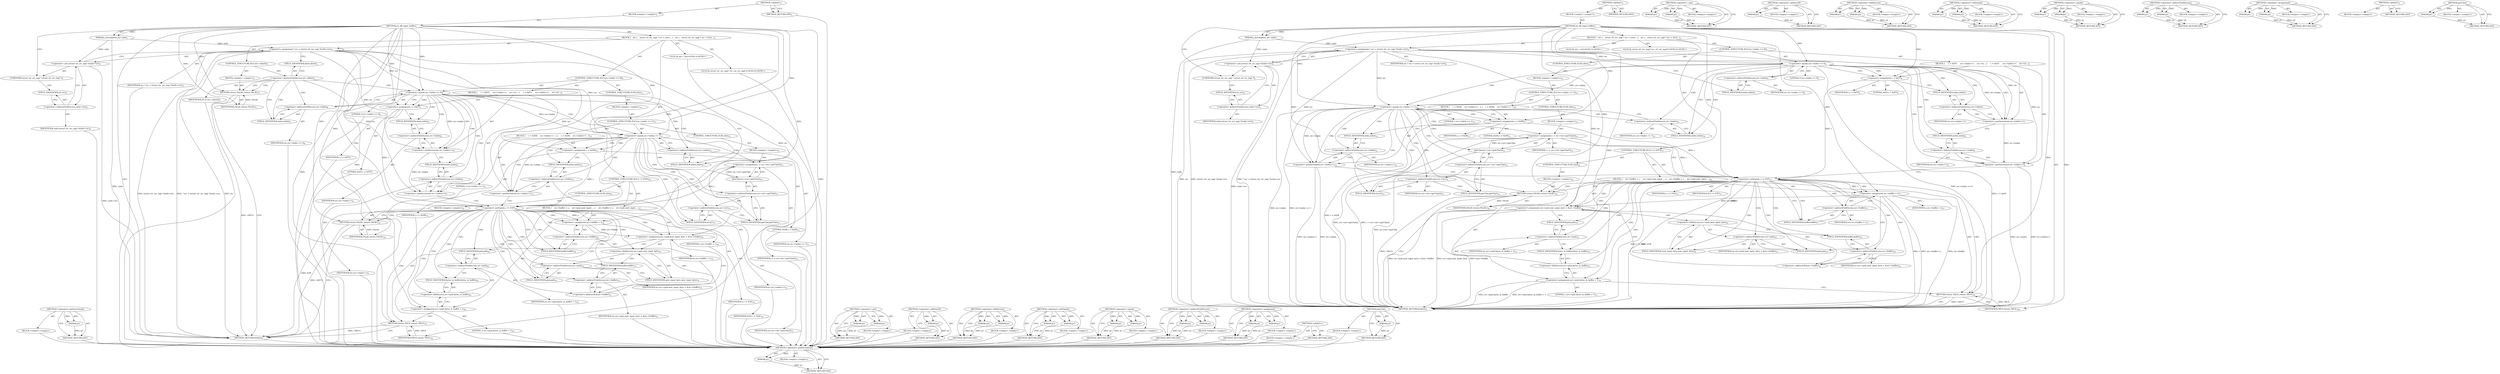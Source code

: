 digraph "getChar" {
vulnerable_147 [label=<(METHOD,&lt;operator&gt;.postIncrement)>];
vulnerable_148 [label=<(PARAM,p1)>];
vulnerable_149 [label=<(BLOCK,&lt;empty&gt;,&lt;empty&gt;)>];
vulnerable_150 [label=<(METHOD_RETURN,ANY)>];
vulnerable_6 [label=<(METHOD,&lt;global&gt;)<SUB>1</SUB>>];
vulnerable_7 [label=<(BLOCK,&lt;empty&gt;,&lt;empty&gt;)<SUB>1</SUB>>];
vulnerable_8 [label=<(METHOD,str_fill_input_buffer)<SUB>1</SUB>>];
vulnerable_9 [label=<(PARAM,j_decompress_ptr cinfo)<SUB>1</SUB>>];
vulnerable_10 [label=<(BLOCK,{
   int c;
   struct str_src_mgr * src = (stru...,{
   int c;
   struct str_src_mgr * src = (stru...)<SUB>2</SUB>>];
vulnerable_11 [label="<(LOCAL,int c: int)<SUB>3</SUB>>"];
vulnerable_12 [label="<(LOCAL,struct str_src_mgr* src: str_src_mgr*)<SUB>4</SUB>>"];
vulnerable_13 [label=<(&lt;operator&gt;.assignment,* src = (struct str_src_mgr *)cinfo-&gt;src)<SUB>4</SUB>>];
vulnerable_14 [label=<(IDENTIFIER,src,* src = (struct str_src_mgr *)cinfo-&gt;src)<SUB>4</SUB>>];
vulnerable_15 [label=<(&lt;operator&gt;.cast,(struct str_src_mgr *)cinfo-&gt;src)<SUB>4</SUB>>];
vulnerable_16 [label=<(UNKNOWN,struct str_src_mgr *,struct str_src_mgr *)<SUB>4</SUB>>];
vulnerable_17 [label=<(&lt;operator&gt;.indirectFieldAccess,cinfo-&gt;src)<SUB>4</SUB>>];
vulnerable_18 [label=<(IDENTIFIER,cinfo,(struct str_src_mgr *)cinfo-&gt;src)<SUB>4</SUB>>];
vulnerable_19 [label=<(FIELD_IDENTIFIER,src,src)<SUB>4</SUB>>];
vulnerable_20 [label=<(CONTROL_STRUCTURE,IF,if (src-&gt;abort))<SUB>5</SUB>>];
vulnerable_21 [label=<(&lt;operator&gt;.indirectFieldAccess,src-&gt;abort)<SUB>5</SUB>>];
vulnerable_22 [label=<(IDENTIFIER,src,if (src-&gt;abort))<SUB>5</SUB>>];
vulnerable_23 [label=<(FIELD_IDENTIFIER,abort,abort)<SUB>5</SUB>>];
vulnerable_24 [label=<(BLOCK,&lt;empty&gt;,&lt;empty&gt;)<SUB>5</SUB>>];
vulnerable_25 [label=<(RETURN,return FALSE;,return FALSE;)<SUB>5</SUB>>];
vulnerable_26 [label=<(IDENTIFIER,FALSE,return FALSE;)<SUB>5</SUB>>];
vulnerable_27 [label=<(CONTROL_STRUCTURE,IF,if (src-&gt;index == 0))<SUB>6</SUB>>];
vulnerable_28 [label=<(&lt;operator&gt;.equals,src-&gt;index == 0)<SUB>6</SUB>>];
vulnerable_29 [label=<(&lt;operator&gt;.indirectFieldAccess,src-&gt;index)<SUB>6</SUB>>];
vulnerable_30 [label=<(IDENTIFIER,src,src-&gt;index == 0)<SUB>6</SUB>>];
vulnerable_31 [label=<(FIELD_IDENTIFIER,index,index)<SUB>6</SUB>>];
vulnerable_32 [label=<(LITERAL,0,src-&gt;index == 0)<SUB>6</SUB>>];
vulnerable_33 [label=<(BLOCK,{
     c = 0xFF;
     src-&gt;index++;
    src-&gt;in...,{
     c = 0xFF;
     src-&gt;index++;
    src-&gt;in...)<SUB>6</SUB>>];
vulnerable_34 [label=<(&lt;operator&gt;.assignment,c = 0xFF)<SUB>7</SUB>>];
vulnerable_35 [label=<(IDENTIFIER,c,c = 0xFF)<SUB>7</SUB>>];
vulnerable_36 [label=<(LITERAL,0xFF,c = 0xFF)<SUB>7</SUB>>];
vulnerable_37 [label=<(&lt;operator&gt;.postIncrement,src-&gt;index++)<SUB>8</SUB>>];
vulnerable_38 [label=<(&lt;operator&gt;.indirectFieldAccess,src-&gt;index)<SUB>8</SUB>>];
vulnerable_39 [label=<(IDENTIFIER,src,src-&gt;index++)<SUB>8</SUB>>];
vulnerable_40 [label=<(FIELD_IDENTIFIER,index,index)<SUB>8</SUB>>];
vulnerable_41 [label=<(&lt;operator&gt;.postIncrement,src-&gt;index++)<SUB>9</SUB>>];
vulnerable_42 [label=<(&lt;operator&gt;.indirectFieldAccess,src-&gt;index)<SUB>9</SUB>>];
vulnerable_43 [label=<(IDENTIFIER,src,src-&gt;index++)<SUB>9</SUB>>];
vulnerable_44 [label=<(FIELD_IDENTIFIER,index,index)<SUB>9</SUB>>];
vulnerable_45 [label=<(CONTROL_STRUCTURE,ELSE,else)<SUB>11</SUB>>];
vulnerable_46 [label=<(BLOCK,&lt;empty&gt;,&lt;empty&gt;)<SUB>11</SUB>>];
vulnerable_47 [label=<(CONTROL_STRUCTURE,IF,if (src-&gt;index == 1))<SUB>11</SUB>>];
vulnerable_48 [label=<(&lt;operator&gt;.equals,src-&gt;index == 1)<SUB>11</SUB>>];
vulnerable_49 [label=<(&lt;operator&gt;.indirectFieldAccess,src-&gt;index)<SUB>11</SUB>>];
vulnerable_50 [label=<(IDENTIFIER,src,src-&gt;index == 1)<SUB>11</SUB>>];
vulnerable_51 [label=<(FIELD_IDENTIFIER,index,index)<SUB>11</SUB>>];
vulnerable_52 [label=<(LITERAL,1,src-&gt;index == 1)<SUB>11</SUB>>];
vulnerable_53 [label=<(BLOCK,{
    c = 0xD8;
    src-&gt;index++;
  },{
    c = 0xD8;
    src-&gt;index++;
  })<SUB>11</SUB>>];
vulnerable_54 [label=<(&lt;operator&gt;.assignment,c = 0xD8)<SUB>12</SUB>>];
vulnerable_55 [label=<(IDENTIFIER,c,c = 0xD8)<SUB>12</SUB>>];
vulnerable_56 [label=<(LITERAL,0xD8,c = 0xD8)<SUB>12</SUB>>];
vulnerable_57 [label=<(&lt;operator&gt;.postIncrement,src-&gt;index++)<SUB>13</SUB>>];
vulnerable_58 [label=<(&lt;operator&gt;.indirectFieldAccess,src-&gt;index)<SUB>13</SUB>>];
vulnerable_59 [label=<(IDENTIFIER,src,src-&gt;index++)<SUB>13</SUB>>];
vulnerable_60 [label=<(FIELD_IDENTIFIER,index,index)<SUB>13</SUB>>];
vulnerable_61 [label=<(CONTROL_STRUCTURE,ELSE,else)<SUB>15</SUB>>];
vulnerable_62 [label=<(BLOCK,&lt;empty&gt;,&lt;empty&gt;)<SUB>15</SUB>>];
vulnerable_63 [label=<(&lt;operator&gt;.assignment,c = src-&gt;str-&gt;getChar())<SUB>15</SUB>>];
vulnerable_64 [label=<(IDENTIFIER,c,c = src-&gt;str-&gt;getChar())<SUB>15</SUB>>];
vulnerable_65 [label=<(getChar,src-&gt;str-&gt;getChar())<SUB>15</SUB>>];
vulnerable_66 [label=<(&lt;operator&gt;.indirectFieldAccess,src-&gt;str-&gt;getChar)<SUB>15</SUB>>];
vulnerable_67 [label=<(&lt;operator&gt;.indirectFieldAccess,src-&gt;str)<SUB>15</SUB>>];
vulnerable_68 [label=<(IDENTIFIER,src,src-&gt;str-&gt;getChar())<SUB>15</SUB>>];
vulnerable_69 [label=<(FIELD_IDENTIFIER,str,str)<SUB>15</SUB>>];
vulnerable_70 [label=<(FIELD_IDENTIFIER,getChar,getChar)<SUB>15</SUB>>];
vulnerable_71 [label=<(CONTROL_STRUCTURE,IF,if (c != EOF))<SUB>16</SUB>>];
vulnerable_72 [label=<(&lt;operator&gt;.notEquals,c != EOF)<SUB>16</SUB>>];
vulnerable_73 [label=<(IDENTIFIER,c,c != EOF)<SUB>16</SUB>>];
vulnerable_74 [label=<(IDENTIFIER,EOF,c != EOF)<SUB>16</SUB>>];
vulnerable_75 [label=<(BLOCK,{
    src-&gt;buffer = c;
    src-&gt;pub.next_input_...,{
    src-&gt;buffer = c;
    src-&gt;pub.next_input_...)<SUB>17</SUB>>];
vulnerable_76 [label=<(&lt;operator&gt;.assignment,src-&gt;buffer = c)<SUB>18</SUB>>];
vulnerable_77 [label=<(&lt;operator&gt;.indirectFieldAccess,src-&gt;buffer)<SUB>18</SUB>>];
vulnerable_78 [label=<(IDENTIFIER,src,src-&gt;buffer = c)<SUB>18</SUB>>];
vulnerable_79 [label=<(FIELD_IDENTIFIER,buffer,buffer)<SUB>18</SUB>>];
vulnerable_80 [label=<(IDENTIFIER,c,src-&gt;buffer = c)<SUB>18</SUB>>];
vulnerable_81 [label=<(&lt;operator&gt;.assignment,src-&gt;pub.next_input_byte = &amp;src-&gt;buffer)<SUB>19</SUB>>];
vulnerable_82 [label=<(&lt;operator&gt;.fieldAccess,src-&gt;pub.next_input_byte)<SUB>19</SUB>>];
vulnerable_83 [label=<(&lt;operator&gt;.indirectFieldAccess,src-&gt;pub)<SUB>19</SUB>>];
vulnerable_84 [label=<(IDENTIFIER,src,src-&gt;pub.next_input_byte = &amp;src-&gt;buffer)<SUB>19</SUB>>];
vulnerable_85 [label=<(FIELD_IDENTIFIER,pub,pub)<SUB>19</SUB>>];
vulnerable_86 [label=<(FIELD_IDENTIFIER,next_input_byte,next_input_byte)<SUB>19</SUB>>];
vulnerable_87 [label=<(&lt;operator&gt;.addressOf,&amp;src-&gt;buffer)<SUB>19</SUB>>];
vulnerable_88 [label=<(&lt;operator&gt;.indirectFieldAccess,src-&gt;buffer)<SUB>19</SUB>>];
vulnerable_89 [label=<(IDENTIFIER,src,src-&gt;pub.next_input_byte = &amp;src-&gt;buffer)<SUB>19</SUB>>];
vulnerable_90 [label=<(FIELD_IDENTIFIER,buffer,buffer)<SUB>19</SUB>>];
vulnerable_91 [label=<(&lt;operator&gt;.assignment,src-&gt;pub.bytes_in_buffer = 1)<SUB>20</SUB>>];
vulnerable_92 [label=<(&lt;operator&gt;.fieldAccess,src-&gt;pub.bytes_in_buffer)<SUB>20</SUB>>];
vulnerable_93 [label=<(&lt;operator&gt;.indirectFieldAccess,src-&gt;pub)<SUB>20</SUB>>];
vulnerable_94 [label=<(IDENTIFIER,src,src-&gt;pub.bytes_in_buffer = 1)<SUB>20</SUB>>];
vulnerable_95 [label=<(FIELD_IDENTIFIER,pub,pub)<SUB>20</SUB>>];
vulnerable_96 [label=<(FIELD_IDENTIFIER,bytes_in_buffer,bytes_in_buffer)<SUB>20</SUB>>];
vulnerable_97 [label=<(LITERAL,1,src-&gt;pub.bytes_in_buffer = 1)<SUB>20</SUB>>];
vulnerable_98 [label=<(RETURN,return TRUE;,return TRUE;)<SUB>21</SUB>>];
vulnerable_99 [label=<(IDENTIFIER,TRUE,return TRUE;)<SUB>21</SUB>>];
vulnerable_100 [label=<(CONTROL_STRUCTURE,ELSE,else)<SUB>23</SUB>>];
vulnerable_101 [label=<(BLOCK,&lt;empty&gt;,&lt;empty&gt;)<SUB>23</SUB>>];
vulnerable_102 [label=<(RETURN,return FALSE;,return FALSE;)<SUB>23</SUB>>];
vulnerable_103 [label=<(IDENTIFIER,FALSE,return FALSE;)<SUB>23</SUB>>];
vulnerable_104 [label=<(METHOD_RETURN,boolean)<SUB>1</SUB>>];
vulnerable_106 [label=<(METHOD_RETURN,ANY)<SUB>1</SUB>>];
vulnerable_132 [label=<(METHOD,&lt;operator&gt;.cast)>];
vulnerable_133 [label=<(PARAM,p1)>];
vulnerable_134 [label=<(PARAM,p2)>];
vulnerable_135 [label=<(BLOCK,&lt;empty&gt;,&lt;empty&gt;)>];
vulnerable_136 [label=<(METHOD_RETURN,ANY)>];
vulnerable_165 [label=<(METHOD,&lt;operator&gt;.addressOf)>];
vulnerable_166 [label=<(PARAM,p1)>];
vulnerable_167 [label=<(BLOCK,&lt;empty&gt;,&lt;empty&gt;)>];
vulnerable_168 [label=<(METHOD_RETURN,ANY)>];
vulnerable_160 [label=<(METHOD,&lt;operator&gt;.fieldAccess)>];
vulnerable_161 [label=<(PARAM,p1)>];
vulnerable_162 [label=<(PARAM,p2)>];
vulnerable_163 [label=<(BLOCK,&lt;empty&gt;,&lt;empty&gt;)>];
vulnerable_164 [label=<(METHOD_RETURN,ANY)>];
vulnerable_155 [label=<(METHOD,&lt;operator&gt;.notEquals)>];
vulnerable_156 [label=<(PARAM,p1)>];
vulnerable_157 [label=<(PARAM,p2)>];
vulnerable_158 [label=<(BLOCK,&lt;empty&gt;,&lt;empty&gt;)>];
vulnerable_159 [label=<(METHOD_RETURN,ANY)>];
vulnerable_142 [label=<(METHOD,&lt;operator&gt;.equals)>];
vulnerable_143 [label=<(PARAM,p1)>];
vulnerable_144 [label=<(PARAM,p2)>];
vulnerable_145 [label=<(BLOCK,&lt;empty&gt;,&lt;empty&gt;)>];
vulnerable_146 [label=<(METHOD_RETURN,ANY)>];
vulnerable_137 [label=<(METHOD,&lt;operator&gt;.indirectFieldAccess)>];
vulnerable_138 [label=<(PARAM,p1)>];
vulnerable_139 [label=<(PARAM,p2)>];
vulnerable_140 [label=<(BLOCK,&lt;empty&gt;,&lt;empty&gt;)>];
vulnerable_141 [label=<(METHOD_RETURN,ANY)>];
vulnerable_127 [label=<(METHOD,&lt;operator&gt;.assignment)>];
vulnerable_128 [label=<(PARAM,p1)>];
vulnerable_129 [label=<(PARAM,p2)>];
vulnerable_130 [label=<(BLOCK,&lt;empty&gt;,&lt;empty&gt;)>];
vulnerable_131 [label=<(METHOD_RETURN,ANY)>];
vulnerable_121 [label=<(METHOD,&lt;global&gt;)<SUB>1</SUB>>];
vulnerable_122 [label=<(BLOCK,&lt;empty&gt;,&lt;empty&gt;)>];
vulnerable_123 [label=<(METHOD_RETURN,ANY)>];
vulnerable_151 [label=<(METHOD,getChar)>];
vulnerable_152 [label=<(PARAM,p1)>];
vulnerable_153 [label=<(BLOCK,&lt;empty&gt;,&lt;empty&gt;)>];
vulnerable_154 [label=<(METHOD_RETURN,ANY)>];
fixed_140 [label=<(METHOD,&lt;operator&gt;.postIncrement)>];
fixed_141 [label=<(PARAM,p1)>];
fixed_142 [label=<(BLOCK,&lt;empty&gt;,&lt;empty&gt;)>];
fixed_143 [label=<(METHOD_RETURN,ANY)>];
fixed_6 [label=<(METHOD,&lt;global&gt;)<SUB>1</SUB>>];
fixed_7 [label=<(BLOCK,&lt;empty&gt;,&lt;empty&gt;)<SUB>1</SUB>>];
fixed_8 [label=<(METHOD,str_fill_input_buffer)<SUB>1</SUB>>];
fixed_9 [label=<(PARAM,j_decompress_ptr cinfo)<SUB>1</SUB>>];
fixed_10 [label=<(BLOCK,{
   int c;
   struct str_src_mgr * src = (stru...,{
   int c;
   struct str_src_mgr * src = (stru...)<SUB>2</SUB>>];
fixed_11 [label="<(LOCAL,int c: int)<SUB>3</SUB>>"];
fixed_12 [label="<(LOCAL,struct str_src_mgr* src: str_src_mgr*)<SUB>4</SUB>>"];
fixed_13 [label=<(&lt;operator&gt;.assignment,* src = (struct str_src_mgr *)cinfo-&gt;src)<SUB>4</SUB>>];
fixed_14 [label=<(IDENTIFIER,src,* src = (struct str_src_mgr *)cinfo-&gt;src)<SUB>4</SUB>>];
fixed_15 [label=<(&lt;operator&gt;.cast,(struct str_src_mgr *)cinfo-&gt;src)<SUB>4</SUB>>];
fixed_16 [label=<(UNKNOWN,struct str_src_mgr *,struct str_src_mgr *)<SUB>4</SUB>>];
fixed_17 [label=<(&lt;operator&gt;.indirectFieldAccess,cinfo-&gt;src)<SUB>4</SUB>>];
fixed_18 [label=<(IDENTIFIER,cinfo,(struct str_src_mgr *)cinfo-&gt;src)<SUB>4</SUB>>];
fixed_19 [label=<(FIELD_IDENTIFIER,src,src)<SUB>4</SUB>>];
fixed_20 [label=<(CONTROL_STRUCTURE,IF,if (src-&gt;index == 0))<SUB>5</SUB>>];
fixed_21 [label=<(&lt;operator&gt;.equals,src-&gt;index == 0)<SUB>5</SUB>>];
fixed_22 [label=<(&lt;operator&gt;.indirectFieldAccess,src-&gt;index)<SUB>5</SUB>>];
fixed_23 [label=<(IDENTIFIER,src,src-&gt;index == 0)<SUB>5</SUB>>];
fixed_24 [label=<(FIELD_IDENTIFIER,index,index)<SUB>5</SUB>>];
fixed_25 [label=<(LITERAL,0,src-&gt;index == 0)<SUB>5</SUB>>];
fixed_26 [label=<(BLOCK,{
     c = 0xFF;
     src-&gt;index++;
    src-&gt;in...,{
     c = 0xFF;
     src-&gt;index++;
    src-&gt;in...)<SUB>5</SUB>>];
fixed_27 [label=<(&lt;operator&gt;.assignment,c = 0xFF)<SUB>6</SUB>>];
fixed_28 [label=<(IDENTIFIER,c,c = 0xFF)<SUB>6</SUB>>];
fixed_29 [label=<(LITERAL,0xFF,c = 0xFF)<SUB>6</SUB>>];
fixed_30 [label=<(&lt;operator&gt;.postIncrement,src-&gt;index++)<SUB>7</SUB>>];
fixed_31 [label=<(&lt;operator&gt;.indirectFieldAccess,src-&gt;index)<SUB>7</SUB>>];
fixed_32 [label=<(IDENTIFIER,src,src-&gt;index++)<SUB>7</SUB>>];
fixed_33 [label=<(FIELD_IDENTIFIER,index,index)<SUB>7</SUB>>];
fixed_34 [label=<(&lt;operator&gt;.postIncrement,src-&gt;index++)<SUB>8</SUB>>];
fixed_35 [label=<(&lt;operator&gt;.indirectFieldAccess,src-&gt;index)<SUB>8</SUB>>];
fixed_36 [label=<(IDENTIFIER,src,src-&gt;index++)<SUB>8</SUB>>];
fixed_37 [label=<(FIELD_IDENTIFIER,index,index)<SUB>8</SUB>>];
fixed_38 [label=<(CONTROL_STRUCTURE,ELSE,else)<SUB>10</SUB>>];
fixed_39 [label=<(BLOCK,&lt;empty&gt;,&lt;empty&gt;)<SUB>10</SUB>>];
fixed_40 [label=<(CONTROL_STRUCTURE,IF,if (src-&gt;index == 1))<SUB>10</SUB>>];
fixed_41 [label=<(&lt;operator&gt;.equals,src-&gt;index == 1)<SUB>10</SUB>>];
fixed_42 [label=<(&lt;operator&gt;.indirectFieldAccess,src-&gt;index)<SUB>10</SUB>>];
fixed_43 [label=<(IDENTIFIER,src,src-&gt;index == 1)<SUB>10</SUB>>];
fixed_44 [label=<(FIELD_IDENTIFIER,index,index)<SUB>10</SUB>>];
fixed_45 [label=<(LITERAL,1,src-&gt;index == 1)<SUB>10</SUB>>];
fixed_46 [label=<(BLOCK,{
    c = 0xD8;
    src-&gt;index++;
  },{
    c = 0xD8;
    src-&gt;index++;
  })<SUB>10</SUB>>];
fixed_47 [label=<(&lt;operator&gt;.assignment,c = 0xD8)<SUB>11</SUB>>];
fixed_48 [label=<(IDENTIFIER,c,c = 0xD8)<SUB>11</SUB>>];
fixed_49 [label=<(LITERAL,0xD8,c = 0xD8)<SUB>11</SUB>>];
fixed_50 [label=<(&lt;operator&gt;.postIncrement,src-&gt;index++)<SUB>12</SUB>>];
fixed_51 [label=<(&lt;operator&gt;.indirectFieldAccess,src-&gt;index)<SUB>12</SUB>>];
fixed_52 [label=<(IDENTIFIER,src,src-&gt;index++)<SUB>12</SUB>>];
fixed_53 [label=<(FIELD_IDENTIFIER,index,index)<SUB>12</SUB>>];
fixed_54 [label=<(CONTROL_STRUCTURE,ELSE,else)<SUB>14</SUB>>];
fixed_55 [label=<(BLOCK,&lt;empty&gt;,&lt;empty&gt;)<SUB>14</SUB>>];
fixed_56 [label=<(&lt;operator&gt;.assignment,c = src-&gt;str-&gt;getChar())<SUB>14</SUB>>];
fixed_57 [label=<(IDENTIFIER,c,c = src-&gt;str-&gt;getChar())<SUB>14</SUB>>];
fixed_58 [label=<(getChar,src-&gt;str-&gt;getChar())<SUB>14</SUB>>];
fixed_59 [label=<(&lt;operator&gt;.indirectFieldAccess,src-&gt;str-&gt;getChar)<SUB>14</SUB>>];
fixed_60 [label=<(&lt;operator&gt;.indirectFieldAccess,src-&gt;str)<SUB>14</SUB>>];
fixed_61 [label=<(IDENTIFIER,src,src-&gt;str-&gt;getChar())<SUB>14</SUB>>];
fixed_62 [label=<(FIELD_IDENTIFIER,str,str)<SUB>14</SUB>>];
fixed_63 [label=<(FIELD_IDENTIFIER,getChar,getChar)<SUB>14</SUB>>];
fixed_64 [label=<(CONTROL_STRUCTURE,IF,if (c != EOF))<SUB>15</SUB>>];
fixed_65 [label=<(&lt;operator&gt;.notEquals,c != EOF)<SUB>15</SUB>>];
fixed_66 [label=<(IDENTIFIER,c,c != EOF)<SUB>15</SUB>>];
fixed_67 [label=<(IDENTIFIER,EOF,c != EOF)<SUB>15</SUB>>];
fixed_68 [label=<(BLOCK,{
    src-&gt;buffer = c;
    src-&gt;pub.next_input_...,{
    src-&gt;buffer = c;
    src-&gt;pub.next_input_...)<SUB>16</SUB>>];
fixed_69 [label=<(&lt;operator&gt;.assignment,src-&gt;buffer = c)<SUB>17</SUB>>];
fixed_70 [label=<(&lt;operator&gt;.indirectFieldAccess,src-&gt;buffer)<SUB>17</SUB>>];
fixed_71 [label=<(IDENTIFIER,src,src-&gt;buffer = c)<SUB>17</SUB>>];
fixed_72 [label=<(FIELD_IDENTIFIER,buffer,buffer)<SUB>17</SUB>>];
fixed_73 [label=<(IDENTIFIER,c,src-&gt;buffer = c)<SUB>17</SUB>>];
fixed_74 [label=<(&lt;operator&gt;.assignment,src-&gt;pub.next_input_byte = &amp;src-&gt;buffer)<SUB>18</SUB>>];
fixed_75 [label=<(&lt;operator&gt;.fieldAccess,src-&gt;pub.next_input_byte)<SUB>18</SUB>>];
fixed_76 [label=<(&lt;operator&gt;.indirectFieldAccess,src-&gt;pub)<SUB>18</SUB>>];
fixed_77 [label=<(IDENTIFIER,src,src-&gt;pub.next_input_byte = &amp;src-&gt;buffer)<SUB>18</SUB>>];
fixed_78 [label=<(FIELD_IDENTIFIER,pub,pub)<SUB>18</SUB>>];
fixed_79 [label=<(FIELD_IDENTIFIER,next_input_byte,next_input_byte)<SUB>18</SUB>>];
fixed_80 [label=<(&lt;operator&gt;.addressOf,&amp;src-&gt;buffer)<SUB>18</SUB>>];
fixed_81 [label=<(&lt;operator&gt;.indirectFieldAccess,src-&gt;buffer)<SUB>18</SUB>>];
fixed_82 [label=<(IDENTIFIER,src,src-&gt;pub.next_input_byte = &amp;src-&gt;buffer)<SUB>18</SUB>>];
fixed_83 [label=<(FIELD_IDENTIFIER,buffer,buffer)<SUB>18</SUB>>];
fixed_84 [label=<(&lt;operator&gt;.assignment,src-&gt;pub.bytes_in_buffer = 1)<SUB>19</SUB>>];
fixed_85 [label=<(&lt;operator&gt;.fieldAccess,src-&gt;pub.bytes_in_buffer)<SUB>19</SUB>>];
fixed_86 [label=<(&lt;operator&gt;.indirectFieldAccess,src-&gt;pub)<SUB>19</SUB>>];
fixed_87 [label=<(IDENTIFIER,src,src-&gt;pub.bytes_in_buffer = 1)<SUB>19</SUB>>];
fixed_88 [label=<(FIELD_IDENTIFIER,pub,pub)<SUB>19</SUB>>];
fixed_89 [label=<(FIELD_IDENTIFIER,bytes_in_buffer,bytes_in_buffer)<SUB>19</SUB>>];
fixed_90 [label=<(LITERAL,1,src-&gt;pub.bytes_in_buffer = 1)<SUB>19</SUB>>];
fixed_91 [label=<(RETURN,return TRUE;,return TRUE;)<SUB>20</SUB>>];
fixed_92 [label=<(IDENTIFIER,TRUE,return TRUE;)<SUB>20</SUB>>];
fixed_93 [label=<(CONTROL_STRUCTURE,ELSE,else)<SUB>22</SUB>>];
fixed_94 [label=<(BLOCK,&lt;empty&gt;,&lt;empty&gt;)<SUB>22</SUB>>];
fixed_95 [label=<(RETURN,return FALSE;,return FALSE;)<SUB>22</SUB>>];
fixed_96 [label=<(IDENTIFIER,FALSE,return FALSE;)<SUB>22</SUB>>];
fixed_97 [label=<(METHOD_RETURN,boolean)<SUB>1</SUB>>];
fixed_99 [label=<(METHOD_RETURN,ANY)<SUB>1</SUB>>];
fixed_125 [label=<(METHOD,&lt;operator&gt;.cast)>];
fixed_126 [label=<(PARAM,p1)>];
fixed_127 [label=<(PARAM,p2)>];
fixed_128 [label=<(BLOCK,&lt;empty&gt;,&lt;empty&gt;)>];
fixed_129 [label=<(METHOD_RETURN,ANY)>];
fixed_158 [label=<(METHOD,&lt;operator&gt;.addressOf)>];
fixed_159 [label=<(PARAM,p1)>];
fixed_160 [label=<(BLOCK,&lt;empty&gt;,&lt;empty&gt;)>];
fixed_161 [label=<(METHOD_RETURN,ANY)>];
fixed_153 [label=<(METHOD,&lt;operator&gt;.fieldAccess)>];
fixed_154 [label=<(PARAM,p1)>];
fixed_155 [label=<(PARAM,p2)>];
fixed_156 [label=<(BLOCK,&lt;empty&gt;,&lt;empty&gt;)>];
fixed_157 [label=<(METHOD_RETURN,ANY)>];
fixed_148 [label=<(METHOD,&lt;operator&gt;.notEquals)>];
fixed_149 [label=<(PARAM,p1)>];
fixed_150 [label=<(PARAM,p2)>];
fixed_151 [label=<(BLOCK,&lt;empty&gt;,&lt;empty&gt;)>];
fixed_152 [label=<(METHOD_RETURN,ANY)>];
fixed_135 [label=<(METHOD,&lt;operator&gt;.equals)>];
fixed_136 [label=<(PARAM,p1)>];
fixed_137 [label=<(PARAM,p2)>];
fixed_138 [label=<(BLOCK,&lt;empty&gt;,&lt;empty&gt;)>];
fixed_139 [label=<(METHOD_RETURN,ANY)>];
fixed_130 [label=<(METHOD,&lt;operator&gt;.indirectFieldAccess)>];
fixed_131 [label=<(PARAM,p1)>];
fixed_132 [label=<(PARAM,p2)>];
fixed_133 [label=<(BLOCK,&lt;empty&gt;,&lt;empty&gt;)>];
fixed_134 [label=<(METHOD_RETURN,ANY)>];
fixed_120 [label=<(METHOD,&lt;operator&gt;.assignment)>];
fixed_121 [label=<(PARAM,p1)>];
fixed_122 [label=<(PARAM,p2)>];
fixed_123 [label=<(BLOCK,&lt;empty&gt;,&lt;empty&gt;)>];
fixed_124 [label=<(METHOD_RETURN,ANY)>];
fixed_114 [label=<(METHOD,&lt;global&gt;)<SUB>1</SUB>>];
fixed_115 [label=<(BLOCK,&lt;empty&gt;,&lt;empty&gt;)>];
fixed_116 [label=<(METHOD_RETURN,ANY)>];
fixed_144 [label=<(METHOD,getChar)>];
fixed_145 [label=<(PARAM,p1)>];
fixed_146 [label=<(BLOCK,&lt;empty&gt;,&lt;empty&gt;)>];
fixed_147 [label=<(METHOD_RETURN,ANY)>];
vulnerable_147 -> vulnerable_148  [key=0, label="AST: "];
vulnerable_147 -> vulnerable_148  [key=1, label="DDG: "];
vulnerable_147 -> vulnerable_149  [key=0, label="AST: "];
vulnerable_147 -> vulnerable_150  [key=0, label="AST: "];
vulnerable_147 -> vulnerable_150  [key=1, label="CFG: "];
vulnerable_148 -> vulnerable_150  [key=0, label="DDG: p1"];
vulnerable_149 -> fixed_140  [key=0];
vulnerable_150 -> fixed_140  [key=0];
vulnerable_6 -> vulnerable_7  [key=0, label="AST: "];
vulnerable_6 -> vulnerable_106  [key=0, label="AST: "];
vulnerable_6 -> vulnerable_106  [key=1, label="CFG: "];
vulnerable_7 -> vulnerable_8  [key=0, label="AST: "];
vulnerable_8 -> vulnerable_9  [key=0, label="AST: "];
vulnerable_8 -> vulnerable_9  [key=1, label="DDG: "];
vulnerable_8 -> vulnerable_10  [key=0, label="AST: "];
vulnerable_8 -> vulnerable_104  [key=0, label="AST: "];
vulnerable_8 -> vulnerable_16  [key=0, label="CFG: "];
vulnerable_8 -> vulnerable_25  [key=0, label="DDG: "];
vulnerable_8 -> vulnerable_28  [key=0, label="DDG: "];
vulnerable_8 -> vulnerable_34  [key=0, label="DDG: "];
vulnerable_8 -> vulnerable_72  [key=0, label="DDG: "];
vulnerable_8 -> vulnerable_76  [key=0, label="DDG: "];
vulnerable_8 -> vulnerable_91  [key=0, label="DDG: "];
vulnerable_8 -> vulnerable_98  [key=0, label="DDG: "];
vulnerable_8 -> vulnerable_26  [key=0, label="DDG: "];
vulnerable_8 -> vulnerable_99  [key=0, label="DDG: "];
vulnerable_8 -> vulnerable_102  [key=0, label="DDG: "];
vulnerable_8 -> vulnerable_103  [key=0, label="DDG: "];
vulnerable_8 -> vulnerable_48  [key=0, label="DDG: "];
vulnerable_8 -> vulnerable_54  [key=0, label="DDG: "];
vulnerable_9 -> vulnerable_104  [key=0, label="DDG: cinfo"];
vulnerable_9 -> vulnerable_13  [key=0, label="DDG: cinfo"];
vulnerable_9 -> vulnerable_15  [key=0, label="DDG: cinfo"];
vulnerable_10 -> vulnerable_11  [key=0, label="AST: "];
vulnerable_10 -> vulnerable_12  [key=0, label="AST: "];
vulnerable_10 -> vulnerable_13  [key=0, label="AST: "];
vulnerable_10 -> vulnerable_20  [key=0, label="AST: "];
vulnerable_10 -> vulnerable_27  [key=0, label="AST: "];
vulnerable_10 -> vulnerable_71  [key=0, label="AST: "];
vulnerable_11 -> fixed_140  [key=0];
vulnerable_12 -> fixed_140  [key=0];
vulnerable_13 -> vulnerable_14  [key=0, label="AST: "];
vulnerable_13 -> vulnerable_15  [key=0, label="AST: "];
vulnerable_13 -> vulnerable_23  [key=0, label="CFG: "];
vulnerable_13 -> vulnerable_104  [key=0, label="DDG: src"];
vulnerable_13 -> vulnerable_104  [key=1, label="DDG: (struct str_src_mgr *)cinfo-&gt;src"];
vulnerable_13 -> vulnerable_104  [key=2, label="DDG: * src = (struct str_src_mgr *)cinfo-&gt;src"];
vulnerable_13 -> vulnerable_28  [key=0, label="DDG: src"];
vulnerable_13 -> vulnerable_81  [key=0, label="DDG: src"];
vulnerable_13 -> vulnerable_37  [key=0, label="DDG: src"];
vulnerable_13 -> vulnerable_41  [key=0, label="DDG: src"];
vulnerable_13 -> vulnerable_48  [key=0, label="DDG: src"];
vulnerable_13 -> vulnerable_57  [key=0, label="DDG: src"];
vulnerable_14 -> fixed_140  [key=0];
vulnerable_15 -> vulnerable_16  [key=0, label="AST: "];
vulnerable_15 -> vulnerable_17  [key=0, label="AST: "];
vulnerable_15 -> vulnerable_13  [key=0, label="CFG: "];
vulnerable_15 -> vulnerable_104  [key=0, label="DDG: cinfo-&gt;src"];
vulnerable_16 -> vulnerable_19  [key=0, label="CFG: "];
vulnerable_17 -> vulnerable_18  [key=0, label="AST: "];
vulnerable_17 -> vulnerable_19  [key=0, label="AST: "];
vulnerable_17 -> vulnerable_15  [key=0, label="CFG: "];
vulnerable_18 -> fixed_140  [key=0];
vulnerable_19 -> vulnerable_17  [key=0, label="CFG: "];
vulnerable_20 -> vulnerable_21  [key=0, label="AST: "];
vulnerable_20 -> vulnerable_24  [key=0, label="AST: "];
vulnerable_21 -> vulnerable_22  [key=0, label="AST: "];
vulnerable_21 -> vulnerable_23  [key=0, label="AST: "];
vulnerable_21 -> vulnerable_25  [key=0, label="CFG: "];
vulnerable_21 -> vulnerable_25  [key=1, label="CDG: "];
vulnerable_21 -> vulnerable_31  [key=0, label="CFG: "];
vulnerable_21 -> vulnerable_31  [key=1, label="CDG: "];
vulnerable_21 -> vulnerable_28  [key=0, label="CDG: "];
vulnerable_21 -> vulnerable_72  [key=0, label="CDG: "];
vulnerable_21 -> vulnerable_29  [key=0, label="CDG: "];
vulnerable_22 -> fixed_140  [key=0];
vulnerable_23 -> vulnerable_21  [key=0, label="CFG: "];
vulnerable_24 -> vulnerable_25  [key=0, label="AST: "];
vulnerable_25 -> vulnerable_26  [key=0, label="AST: "];
vulnerable_25 -> vulnerable_104  [key=0, label="CFG: "];
vulnerable_25 -> vulnerable_104  [key=1, label="DDG: &lt;RET&gt;"];
vulnerable_26 -> vulnerable_25  [key=0, label="DDG: FALSE"];
vulnerable_27 -> vulnerable_28  [key=0, label="AST: "];
vulnerable_27 -> vulnerable_33  [key=0, label="AST: "];
vulnerable_27 -> vulnerable_45  [key=0, label="AST: "];
vulnerable_28 -> vulnerable_29  [key=0, label="AST: "];
vulnerable_28 -> vulnerable_32  [key=0, label="AST: "];
vulnerable_28 -> vulnerable_34  [key=0, label="CFG: "];
vulnerable_28 -> vulnerable_34  [key=1, label="CDG: "];
vulnerable_28 -> vulnerable_51  [key=0, label="CFG: "];
vulnerable_28 -> vulnerable_51  [key=1, label="CDG: "];
vulnerable_28 -> vulnerable_37  [key=0, label="DDG: src-&gt;index"];
vulnerable_28 -> vulnerable_37  [key=1, label="CDG: "];
vulnerable_28 -> vulnerable_48  [key=0, label="DDG: src-&gt;index"];
vulnerable_28 -> vulnerable_48  [key=1, label="CDG: "];
vulnerable_28 -> vulnerable_49  [key=0, label="CDG: "];
vulnerable_28 -> vulnerable_42  [key=0, label="CDG: "];
vulnerable_28 -> vulnerable_38  [key=0, label="CDG: "];
vulnerable_28 -> vulnerable_40  [key=0, label="CDG: "];
vulnerable_28 -> vulnerable_44  [key=0, label="CDG: "];
vulnerable_28 -> vulnerable_41  [key=0, label="CDG: "];
vulnerable_29 -> vulnerable_30  [key=0, label="AST: "];
vulnerable_29 -> vulnerable_31  [key=0, label="AST: "];
vulnerable_29 -> vulnerable_28  [key=0, label="CFG: "];
vulnerable_30 -> fixed_140  [key=0];
vulnerable_31 -> vulnerable_29  [key=0, label="CFG: "];
vulnerable_32 -> fixed_140  [key=0];
vulnerable_33 -> vulnerable_34  [key=0, label="AST: "];
vulnerable_33 -> vulnerable_37  [key=0, label="AST: "];
vulnerable_33 -> vulnerable_41  [key=0, label="AST: "];
vulnerable_34 -> vulnerable_35  [key=0, label="AST: "];
vulnerable_34 -> vulnerable_36  [key=0, label="AST: "];
vulnerable_34 -> vulnerable_40  [key=0, label="CFG: "];
vulnerable_34 -> vulnerable_72  [key=0, label="DDG: c"];
vulnerable_35 -> fixed_140  [key=0];
vulnerable_36 -> fixed_140  [key=0];
vulnerable_37 -> vulnerable_38  [key=0, label="AST: "];
vulnerable_37 -> vulnerable_44  [key=0, label="CFG: "];
vulnerable_37 -> vulnerable_41  [key=0, label="DDG: src-&gt;index"];
vulnerable_38 -> vulnerable_39  [key=0, label="AST: "];
vulnerable_38 -> vulnerable_40  [key=0, label="AST: "];
vulnerable_38 -> vulnerable_37  [key=0, label="CFG: "];
vulnerable_39 -> fixed_140  [key=0];
vulnerable_40 -> vulnerable_38  [key=0, label="CFG: "];
vulnerable_41 -> vulnerable_42  [key=0, label="AST: "];
vulnerable_41 -> vulnerable_72  [key=0, label="CFG: "];
vulnerable_42 -> vulnerable_43  [key=0, label="AST: "];
vulnerable_42 -> vulnerable_44  [key=0, label="AST: "];
vulnerable_42 -> vulnerable_41  [key=0, label="CFG: "];
vulnerable_43 -> fixed_140  [key=0];
vulnerable_44 -> vulnerable_42  [key=0, label="CFG: "];
vulnerable_45 -> vulnerable_46  [key=0, label="AST: "];
vulnerable_46 -> vulnerable_47  [key=0, label="AST: "];
vulnerable_47 -> vulnerable_48  [key=0, label="AST: "];
vulnerable_47 -> vulnerable_53  [key=0, label="AST: "];
vulnerable_47 -> vulnerable_61  [key=0, label="AST: "];
vulnerable_48 -> vulnerable_49  [key=0, label="AST: "];
vulnerable_48 -> vulnerable_52  [key=0, label="AST: "];
vulnerable_48 -> vulnerable_54  [key=0, label="CFG: "];
vulnerable_48 -> vulnerable_54  [key=1, label="CDG: "];
vulnerable_48 -> vulnerable_69  [key=0, label="CFG: "];
vulnerable_48 -> vulnerable_69  [key=1, label="CDG: "];
vulnerable_48 -> vulnerable_57  [key=0, label="DDG: src-&gt;index"];
vulnerable_48 -> vulnerable_57  [key=1, label="CDG: "];
vulnerable_48 -> vulnerable_60  [key=0, label="CDG: "];
vulnerable_48 -> vulnerable_66  [key=0, label="CDG: "];
vulnerable_48 -> vulnerable_67  [key=0, label="CDG: "];
vulnerable_48 -> vulnerable_65  [key=0, label="CDG: "];
vulnerable_48 -> vulnerable_58  [key=0, label="CDG: "];
vulnerable_48 -> vulnerable_70  [key=0, label="CDG: "];
vulnerable_48 -> vulnerable_63  [key=0, label="CDG: "];
vulnerable_49 -> vulnerable_50  [key=0, label="AST: "];
vulnerable_49 -> vulnerable_51  [key=0, label="AST: "];
vulnerable_49 -> vulnerable_48  [key=0, label="CFG: "];
vulnerable_50 -> fixed_140  [key=0];
vulnerable_51 -> vulnerable_49  [key=0, label="CFG: "];
vulnerable_52 -> fixed_140  [key=0];
vulnerable_53 -> vulnerable_54  [key=0, label="AST: "];
vulnerable_53 -> vulnerable_57  [key=0, label="AST: "];
vulnerable_54 -> vulnerable_55  [key=0, label="AST: "];
vulnerable_54 -> vulnerable_56  [key=0, label="AST: "];
vulnerable_54 -> vulnerable_60  [key=0, label="CFG: "];
vulnerable_54 -> vulnerable_72  [key=0, label="DDG: c"];
vulnerable_55 -> fixed_140  [key=0];
vulnerable_56 -> fixed_140  [key=0];
vulnerable_57 -> vulnerable_58  [key=0, label="AST: "];
vulnerable_57 -> vulnerable_72  [key=0, label="CFG: "];
vulnerable_58 -> vulnerable_59  [key=0, label="AST: "];
vulnerable_58 -> vulnerable_60  [key=0, label="AST: "];
vulnerable_58 -> vulnerable_57  [key=0, label="CFG: "];
vulnerable_59 -> fixed_140  [key=0];
vulnerable_60 -> vulnerable_58  [key=0, label="CFG: "];
vulnerable_61 -> vulnerable_62  [key=0, label="AST: "];
vulnerable_62 -> vulnerable_63  [key=0, label="AST: "];
vulnerable_63 -> vulnerable_64  [key=0, label="AST: "];
vulnerable_63 -> vulnerable_65  [key=0, label="AST: "];
vulnerable_63 -> vulnerable_72  [key=0, label="CFG: "];
vulnerable_63 -> vulnerable_72  [key=1, label="DDG: c"];
vulnerable_64 -> fixed_140  [key=0];
vulnerable_65 -> vulnerable_66  [key=0, label="AST: "];
vulnerable_65 -> vulnerable_63  [key=0, label="CFG: "];
vulnerable_65 -> vulnerable_63  [key=1, label="DDG: src-&gt;str-&gt;getChar"];
vulnerable_66 -> vulnerable_67  [key=0, label="AST: "];
vulnerable_66 -> vulnerable_70  [key=0, label="AST: "];
vulnerable_66 -> vulnerable_65  [key=0, label="CFG: "];
vulnerable_67 -> vulnerable_68  [key=0, label="AST: "];
vulnerable_67 -> vulnerable_69  [key=0, label="AST: "];
vulnerable_67 -> vulnerable_70  [key=0, label="CFG: "];
vulnerable_68 -> fixed_140  [key=0];
vulnerable_69 -> vulnerable_67  [key=0, label="CFG: "];
vulnerable_70 -> vulnerable_66  [key=0, label="CFG: "];
vulnerable_71 -> vulnerable_72  [key=0, label="AST: "];
vulnerable_71 -> vulnerable_75  [key=0, label="AST: "];
vulnerable_71 -> vulnerable_100  [key=0, label="AST: "];
vulnerable_72 -> vulnerable_73  [key=0, label="AST: "];
vulnerable_72 -> vulnerable_74  [key=0, label="AST: "];
vulnerable_72 -> vulnerable_79  [key=0, label="CFG: "];
vulnerable_72 -> vulnerable_79  [key=1, label="CDG: "];
vulnerable_72 -> vulnerable_102  [key=0, label="CFG: "];
vulnerable_72 -> vulnerable_102  [key=1, label="CDG: "];
vulnerable_72 -> vulnerable_104  [key=0, label="DDG: EOF"];
vulnerable_72 -> vulnerable_76  [key=0, label="DDG: c"];
vulnerable_72 -> vulnerable_76  [key=1, label="CDG: "];
vulnerable_72 -> vulnerable_96  [key=0, label="CDG: "];
vulnerable_72 -> vulnerable_77  [key=0, label="CDG: "];
vulnerable_72 -> vulnerable_98  [key=0, label="CDG: "];
vulnerable_72 -> vulnerable_81  [key=0, label="CDG: "];
vulnerable_72 -> vulnerable_85  [key=0, label="CDG: "];
vulnerable_72 -> vulnerable_95  [key=0, label="CDG: "];
vulnerable_72 -> vulnerable_92  [key=0, label="CDG: "];
vulnerable_72 -> vulnerable_87  [key=0, label="CDG: "];
vulnerable_72 -> vulnerable_91  [key=0, label="CDG: "];
vulnerable_72 -> vulnerable_82  [key=0, label="CDG: "];
vulnerable_72 -> vulnerable_93  [key=0, label="CDG: "];
vulnerable_72 -> vulnerable_90  [key=0, label="CDG: "];
vulnerable_72 -> vulnerable_83  [key=0, label="CDG: "];
vulnerable_72 -> vulnerable_88  [key=0, label="CDG: "];
vulnerable_72 -> vulnerable_86  [key=0, label="CDG: "];
vulnerable_73 -> fixed_140  [key=0];
vulnerable_74 -> fixed_140  [key=0];
vulnerable_75 -> vulnerable_76  [key=0, label="AST: "];
vulnerable_75 -> vulnerable_81  [key=0, label="AST: "];
vulnerable_75 -> vulnerable_91  [key=0, label="AST: "];
vulnerable_75 -> vulnerable_98  [key=0, label="AST: "];
vulnerable_76 -> vulnerable_77  [key=0, label="AST: "];
vulnerable_76 -> vulnerable_80  [key=0, label="AST: "];
vulnerable_76 -> vulnerable_85  [key=0, label="CFG: "];
vulnerable_76 -> vulnerable_81  [key=0, label="DDG: src-&gt;buffer"];
vulnerable_77 -> vulnerable_78  [key=0, label="AST: "];
vulnerable_77 -> vulnerable_79  [key=0, label="AST: "];
vulnerable_77 -> vulnerable_76  [key=0, label="CFG: "];
vulnerable_78 -> fixed_140  [key=0];
vulnerable_79 -> vulnerable_77  [key=0, label="CFG: "];
vulnerable_80 -> fixed_140  [key=0];
vulnerable_81 -> vulnerable_82  [key=0, label="AST: "];
vulnerable_81 -> vulnerable_87  [key=0, label="AST: "];
vulnerable_81 -> vulnerable_95  [key=0, label="CFG: "];
vulnerable_82 -> vulnerable_83  [key=0, label="AST: "];
vulnerable_82 -> vulnerable_86  [key=0, label="AST: "];
vulnerable_82 -> vulnerable_90  [key=0, label="CFG: "];
vulnerable_83 -> vulnerable_84  [key=0, label="AST: "];
vulnerable_83 -> vulnerable_85  [key=0, label="AST: "];
vulnerable_83 -> vulnerable_86  [key=0, label="CFG: "];
vulnerable_84 -> fixed_140  [key=0];
vulnerable_85 -> vulnerable_83  [key=0, label="CFG: "];
vulnerable_86 -> vulnerable_82  [key=0, label="CFG: "];
vulnerable_87 -> vulnerable_88  [key=0, label="AST: "];
vulnerable_87 -> vulnerable_81  [key=0, label="CFG: "];
vulnerable_88 -> vulnerable_89  [key=0, label="AST: "];
vulnerable_88 -> vulnerable_90  [key=0, label="AST: "];
vulnerable_88 -> vulnerable_87  [key=0, label="CFG: "];
vulnerable_89 -> fixed_140  [key=0];
vulnerable_90 -> vulnerable_88  [key=0, label="CFG: "];
vulnerable_91 -> vulnerable_92  [key=0, label="AST: "];
vulnerable_91 -> vulnerable_97  [key=0, label="AST: "];
vulnerable_91 -> vulnerable_98  [key=0, label="CFG: "];
vulnerable_92 -> vulnerable_93  [key=0, label="AST: "];
vulnerable_92 -> vulnerable_96  [key=0, label="AST: "];
vulnerable_92 -> vulnerable_91  [key=0, label="CFG: "];
vulnerable_93 -> vulnerable_94  [key=0, label="AST: "];
vulnerable_93 -> vulnerable_95  [key=0, label="AST: "];
vulnerable_93 -> vulnerable_96  [key=0, label="CFG: "];
vulnerable_94 -> fixed_140  [key=0];
vulnerable_95 -> vulnerable_93  [key=0, label="CFG: "];
vulnerable_96 -> vulnerable_92  [key=0, label="CFG: "];
vulnerable_97 -> fixed_140  [key=0];
vulnerable_98 -> vulnerable_99  [key=0, label="AST: "];
vulnerable_98 -> vulnerable_104  [key=0, label="CFG: "];
vulnerable_98 -> vulnerable_104  [key=1, label="DDG: &lt;RET&gt;"];
vulnerable_99 -> vulnerable_98  [key=0, label="DDG: TRUE"];
vulnerable_100 -> vulnerable_101  [key=0, label="AST: "];
vulnerable_101 -> vulnerable_102  [key=0, label="AST: "];
vulnerable_102 -> vulnerable_103  [key=0, label="AST: "];
vulnerable_102 -> vulnerable_104  [key=0, label="CFG: "];
vulnerable_102 -> vulnerable_104  [key=1, label="DDG: &lt;RET&gt;"];
vulnerable_103 -> vulnerable_102  [key=0, label="DDG: FALSE"];
vulnerable_104 -> fixed_140  [key=0];
vulnerable_106 -> fixed_140  [key=0];
vulnerable_132 -> vulnerable_133  [key=0, label="AST: "];
vulnerable_132 -> vulnerable_133  [key=1, label="DDG: "];
vulnerable_132 -> vulnerable_135  [key=0, label="AST: "];
vulnerable_132 -> vulnerable_134  [key=0, label="AST: "];
vulnerable_132 -> vulnerable_134  [key=1, label="DDG: "];
vulnerable_132 -> vulnerable_136  [key=0, label="AST: "];
vulnerable_132 -> vulnerable_136  [key=1, label="CFG: "];
vulnerable_133 -> vulnerable_136  [key=0, label="DDG: p1"];
vulnerable_134 -> vulnerable_136  [key=0, label="DDG: p2"];
vulnerable_135 -> fixed_140  [key=0];
vulnerable_136 -> fixed_140  [key=0];
vulnerable_165 -> vulnerable_166  [key=0, label="AST: "];
vulnerable_165 -> vulnerable_166  [key=1, label="DDG: "];
vulnerable_165 -> vulnerable_167  [key=0, label="AST: "];
vulnerable_165 -> vulnerable_168  [key=0, label="AST: "];
vulnerable_165 -> vulnerable_168  [key=1, label="CFG: "];
vulnerable_166 -> vulnerable_168  [key=0, label="DDG: p1"];
vulnerable_167 -> fixed_140  [key=0];
vulnerable_168 -> fixed_140  [key=0];
vulnerable_160 -> vulnerable_161  [key=0, label="AST: "];
vulnerable_160 -> vulnerable_161  [key=1, label="DDG: "];
vulnerable_160 -> vulnerable_163  [key=0, label="AST: "];
vulnerable_160 -> vulnerable_162  [key=0, label="AST: "];
vulnerable_160 -> vulnerable_162  [key=1, label="DDG: "];
vulnerable_160 -> vulnerable_164  [key=0, label="AST: "];
vulnerable_160 -> vulnerable_164  [key=1, label="CFG: "];
vulnerable_161 -> vulnerable_164  [key=0, label="DDG: p1"];
vulnerable_162 -> vulnerable_164  [key=0, label="DDG: p2"];
vulnerable_163 -> fixed_140  [key=0];
vulnerable_164 -> fixed_140  [key=0];
vulnerable_155 -> vulnerable_156  [key=0, label="AST: "];
vulnerable_155 -> vulnerable_156  [key=1, label="DDG: "];
vulnerable_155 -> vulnerable_158  [key=0, label="AST: "];
vulnerable_155 -> vulnerable_157  [key=0, label="AST: "];
vulnerable_155 -> vulnerable_157  [key=1, label="DDG: "];
vulnerable_155 -> vulnerable_159  [key=0, label="AST: "];
vulnerable_155 -> vulnerable_159  [key=1, label="CFG: "];
vulnerable_156 -> vulnerable_159  [key=0, label="DDG: p1"];
vulnerable_157 -> vulnerable_159  [key=0, label="DDG: p2"];
vulnerable_158 -> fixed_140  [key=0];
vulnerable_159 -> fixed_140  [key=0];
vulnerable_142 -> vulnerable_143  [key=0, label="AST: "];
vulnerable_142 -> vulnerable_143  [key=1, label="DDG: "];
vulnerable_142 -> vulnerable_145  [key=0, label="AST: "];
vulnerable_142 -> vulnerable_144  [key=0, label="AST: "];
vulnerable_142 -> vulnerable_144  [key=1, label="DDG: "];
vulnerable_142 -> vulnerable_146  [key=0, label="AST: "];
vulnerable_142 -> vulnerable_146  [key=1, label="CFG: "];
vulnerable_143 -> vulnerable_146  [key=0, label="DDG: p1"];
vulnerable_144 -> vulnerable_146  [key=0, label="DDG: p2"];
vulnerable_145 -> fixed_140  [key=0];
vulnerable_146 -> fixed_140  [key=0];
vulnerable_137 -> vulnerable_138  [key=0, label="AST: "];
vulnerable_137 -> vulnerable_138  [key=1, label="DDG: "];
vulnerable_137 -> vulnerable_140  [key=0, label="AST: "];
vulnerable_137 -> vulnerable_139  [key=0, label="AST: "];
vulnerable_137 -> vulnerable_139  [key=1, label="DDG: "];
vulnerable_137 -> vulnerable_141  [key=0, label="AST: "];
vulnerable_137 -> vulnerable_141  [key=1, label="CFG: "];
vulnerable_138 -> vulnerable_141  [key=0, label="DDG: p1"];
vulnerable_139 -> vulnerable_141  [key=0, label="DDG: p2"];
vulnerable_140 -> fixed_140  [key=0];
vulnerable_141 -> fixed_140  [key=0];
vulnerable_127 -> vulnerable_128  [key=0, label="AST: "];
vulnerable_127 -> vulnerable_128  [key=1, label="DDG: "];
vulnerable_127 -> vulnerable_130  [key=0, label="AST: "];
vulnerable_127 -> vulnerable_129  [key=0, label="AST: "];
vulnerable_127 -> vulnerable_129  [key=1, label="DDG: "];
vulnerable_127 -> vulnerable_131  [key=0, label="AST: "];
vulnerable_127 -> vulnerable_131  [key=1, label="CFG: "];
vulnerable_128 -> vulnerable_131  [key=0, label="DDG: p1"];
vulnerable_129 -> vulnerable_131  [key=0, label="DDG: p2"];
vulnerable_130 -> fixed_140  [key=0];
vulnerable_131 -> fixed_140  [key=0];
vulnerable_121 -> vulnerable_122  [key=0, label="AST: "];
vulnerable_121 -> vulnerable_123  [key=0, label="AST: "];
vulnerable_121 -> vulnerable_123  [key=1, label="CFG: "];
vulnerable_122 -> fixed_140  [key=0];
vulnerable_123 -> fixed_140  [key=0];
vulnerable_151 -> vulnerable_152  [key=0, label="AST: "];
vulnerable_151 -> vulnerable_152  [key=1, label="DDG: "];
vulnerable_151 -> vulnerable_153  [key=0, label="AST: "];
vulnerable_151 -> vulnerable_154  [key=0, label="AST: "];
vulnerable_151 -> vulnerable_154  [key=1, label="CFG: "];
vulnerable_152 -> vulnerable_154  [key=0, label="DDG: p1"];
vulnerable_153 -> fixed_140  [key=0];
vulnerable_154 -> fixed_140  [key=0];
fixed_140 -> fixed_141  [key=0, label="AST: "];
fixed_140 -> fixed_141  [key=1, label="DDG: "];
fixed_140 -> fixed_142  [key=0, label="AST: "];
fixed_140 -> fixed_143  [key=0, label="AST: "];
fixed_140 -> fixed_143  [key=1, label="CFG: "];
fixed_141 -> fixed_143  [key=0, label="DDG: p1"];
fixed_6 -> fixed_7  [key=0, label="AST: "];
fixed_6 -> fixed_99  [key=0, label="AST: "];
fixed_6 -> fixed_99  [key=1, label="CFG: "];
fixed_7 -> fixed_8  [key=0, label="AST: "];
fixed_8 -> fixed_9  [key=0, label="AST: "];
fixed_8 -> fixed_9  [key=1, label="DDG: "];
fixed_8 -> fixed_10  [key=0, label="AST: "];
fixed_8 -> fixed_97  [key=0, label="AST: "];
fixed_8 -> fixed_16  [key=0, label="CFG: "];
fixed_8 -> fixed_21  [key=0, label="DDG: "];
fixed_8 -> fixed_27  [key=0, label="DDG: "];
fixed_8 -> fixed_65  [key=0, label="DDG: "];
fixed_8 -> fixed_69  [key=0, label="DDG: "];
fixed_8 -> fixed_84  [key=0, label="DDG: "];
fixed_8 -> fixed_91  [key=0, label="DDG: "];
fixed_8 -> fixed_92  [key=0, label="DDG: "];
fixed_8 -> fixed_95  [key=0, label="DDG: "];
fixed_8 -> fixed_96  [key=0, label="DDG: "];
fixed_8 -> fixed_41  [key=0, label="DDG: "];
fixed_8 -> fixed_47  [key=0, label="DDG: "];
fixed_9 -> fixed_97  [key=0, label="DDG: cinfo"];
fixed_9 -> fixed_13  [key=0, label="DDG: cinfo"];
fixed_9 -> fixed_15  [key=0, label="DDG: cinfo"];
fixed_10 -> fixed_11  [key=0, label="AST: "];
fixed_10 -> fixed_12  [key=0, label="AST: "];
fixed_10 -> fixed_13  [key=0, label="AST: "];
fixed_10 -> fixed_20  [key=0, label="AST: "];
fixed_10 -> fixed_64  [key=0, label="AST: "];
fixed_13 -> fixed_14  [key=0, label="AST: "];
fixed_13 -> fixed_15  [key=0, label="AST: "];
fixed_13 -> fixed_24  [key=0, label="CFG: "];
fixed_13 -> fixed_97  [key=0, label="DDG: src"];
fixed_13 -> fixed_97  [key=1, label="DDG: (struct str_src_mgr *)cinfo-&gt;src"];
fixed_13 -> fixed_97  [key=2, label="DDG: * src = (struct str_src_mgr *)cinfo-&gt;src"];
fixed_13 -> fixed_21  [key=0, label="DDG: src"];
fixed_13 -> fixed_74  [key=0, label="DDG: src"];
fixed_13 -> fixed_30  [key=0, label="DDG: src"];
fixed_13 -> fixed_34  [key=0, label="DDG: src"];
fixed_13 -> fixed_41  [key=0, label="DDG: src"];
fixed_13 -> fixed_50  [key=0, label="DDG: src"];
fixed_15 -> fixed_16  [key=0, label="AST: "];
fixed_15 -> fixed_17  [key=0, label="AST: "];
fixed_15 -> fixed_13  [key=0, label="CFG: "];
fixed_15 -> fixed_97  [key=0, label="DDG: cinfo-&gt;src"];
fixed_16 -> fixed_19  [key=0, label="CFG: "];
fixed_17 -> fixed_18  [key=0, label="AST: "];
fixed_17 -> fixed_19  [key=0, label="AST: "];
fixed_17 -> fixed_15  [key=0, label="CFG: "];
fixed_19 -> fixed_17  [key=0, label="CFG: "];
fixed_20 -> fixed_21  [key=0, label="AST: "];
fixed_20 -> fixed_26  [key=0, label="AST: "];
fixed_20 -> fixed_38  [key=0, label="AST: "];
fixed_21 -> fixed_22  [key=0, label="AST: "];
fixed_21 -> fixed_25  [key=0, label="AST: "];
fixed_21 -> fixed_27  [key=0, label="CFG: "];
fixed_21 -> fixed_27  [key=1, label="CDG: "];
fixed_21 -> fixed_44  [key=0, label="CFG: "];
fixed_21 -> fixed_44  [key=1, label="CDG: "];
fixed_21 -> fixed_97  [key=0, label="DDG: src-&gt;index == 0"];
fixed_21 -> fixed_30  [key=0, label="DDG: src-&gt;index"];
fixed_21 -> fixed_30  [key=1, label="CDG: "];
fixed_21 -> fixed_41  [key=0, label="DDG: src-&gt;index"];
fixed_21 -> fixed_41  [key=1, label="CDG: "];
fixed_21 -> fixed_34  [key=0, label="CDG: "];
fixed_21 -> fixed_42  [key=0, label="CDG: "];
fixed_21 -> fixed_37  [key=0, label="CDG: "];
fixed_21 -> fixed_35  [key=0, label="CDG: "];
fixed_21 -> fixed_33  [key=0, label="CDG: "];
fixed_21 -> fixed_31  [key=0, label="CDG: "];
fixed_22 -> fixed_23  [key=0, label="AST: "];
fixed_22 -> fixed_24  [key=0, label="AST: "];
fixed_22 -> fixed_21  [key=0, label="CFG: "];
fixed_24 -> fixed_22  [key=0, label="CFG: "];
fixed_26 -> fixed_27  [key=0, label="AST: "];
fixed_26 -> fixed_30  [key=0, label="AST: "];
fixed_26 -> fixed_34  [key=0, label="AST: "];
fixed_27 -> fixed_28  [key=0, label="AST: "];
fixed_27 -> fixed_29  [key=0, label="AST: "];
fixed_27 -> fixed_33  [key=0, label="CFG: "];
fixed_27 -> fixed_97  [key=0, label="DDG: c = 0xFF"];
fixed_27 -> fixed_65  [key=0, label="DDG: c"];
fixed_30 -> fixed_31  [key=0, label="AST: "];
fixed_30 -> fixed_37  [key=0, label="CFG: "];
fixed_30 -> fixed_34  [key=0, label="DDG: src-&gt;index"];
fixed_31 -> fixed_32  [key=0, label="AST: "];
fixed_31 -> fixed_33  [key=0, label="AST: "];
fixed_31 -> fixed_30  [key=0, label="CFG: "];
fixed_33 -> fixed_31  [key=0, label="CFG: "];
fixed_34 -> fixed_35  [key=0, label="AST: "];
fixed_34 -> fixed_65  [key=0, label="CFG: "];
fixed_34 -> fixed_97  [key=0, label="DDG: src-&gt;index"];
fixed_34 -> fixed_97  [key=1, label="DDG: src-&gt;index++"];
fixed_35 -> fixed_36  [key=0, label="AST: "];
fixed_35 -> fixed_37  [key=0, label="AST: "];
fixed_35 -> fixed_34  [key=0, label="CFG: "];
fixed_37 -> fixed_35  [key=0, label="CFG: "];
fixed_38 -> fixed_39  [key=0, label="AST: "];
fixed_39 -> fixed_40  [key=0, label="AST: "];
fixed_40 -> fixed_41  [key=0, label="AST: "];
fixed_40 -> fixed_46  [key=0, label="AST: "];
fixed_40 -> fixed_54  [key=0, label="AST: "];
fixed_41 -> fixed_42  [key=0, label="AST: "];
fixed_41 -> fixed_45  [key=0, label="AST: "];
fixed_41 -> fixed_47  [key=0, label="CFG: "];
fixed_41 -> fixed_47  [key=1, label="CDG: "];
fixed_41 -> fixed_62  [key=0, label="CFG: "];
fixed_41 -> fixed_62  [key=1, label="CDG: "];
fixed_41 -> fixed_97  [key=0, label="DDG: src-&gt;index"];
fixed_41 -> fixed_97  [key=1, label="DDG: src-&gt;index == 1"];
fixed_41 -> fixed_50  [key=0, label="DDG: src-&gt;index"];
fixed_41 -> fixed_50  [key=1, label="CDG: "];
fixed_41 -> fixed_60  [key=0, label="CDG: "];
fixed_41 -> fixed_51  [key=0, label="CDG: "];
fixed_41 -> fixed_56  [key=0, label="CDG: "];
fixed_41 -> fixed_59  [key=0, label="CDG: "];
fixed_41 -> fixed_58  [key=0, label="CDG: "];
fixed_41 -> fixed_53  [key=0, label="CDG: "];
fixed_41 -> fixed_63  [key=0, label="CDG: "];
fixed_42 -> fixed_43  [key=0, label="AST: "];
fixed_42 -> fixed_44  [key=0, label="AST: "];
fixed_42 -> fixed_41  [key=0, label="CFG: "];
fixed_44 -> fixed_42  [key=0, label="CFG: "];
fixed_46 -> fixed_47  [key=0, label="AST: "];
fixed_46 -> fixed_50  [key=0, label="AST: "];
fixed_47 -> fixed_48  [key=0, label="AST: "];
fixed_47 -> fixed_49  [key=0, label="AST: "];
fixed_47 -> fixed_53  [key=0, label="CFG: "];
fixed_47 -> fixed_97  [key=0, label="DDG: c = 0xD8"];
fixed_47 -> fixed_65  [key=0, label="DDG: c"];
fixed_50 -> fixed_51  [key=0, label="AST: "];
fixed_50 -> fixed_65  [key=0, label="CFG: "];
fixed_50 -> fixed_97  [key=0, label="DDG: src-&gt;index"];
fixed_50 -> fixed_97  [key=1, label="DDG: src-&gt;index++"];
fixed_51 -> fixed_52  [key=0, label="AST: "];
fixed_51 -> fixed_53  [key=0, label="AST: "];
fixed_51 -> fixed_50  [key=0, label="CFG: "];
fixed_53 -> fixed_51  [key=0, label="CFG: "];
fixed_54 -> fixed_55  [key=0, label="AST: "];
fixed_55 -> fixed_56  [key=0, label="AST: "];
fixed_56 -> fixed_57  [key=0, label="AST: "];
fixed_56 -> fixed_58  [key=0, label="AST: "];
fixed_56 -> fixed_65  [key=0, label="CFG: "];
fixed_56 -> fixed_65  [key=1, label="DDG: c"];
fixed_56 -> fixed_97  [key=0, label="DDG: src-&gt;str-&gt;getChar()"];
fixed_56 -> fixed_97  [key=1, label="DDG: c = src-&gt;str-&gt;getChar()"];
fixed_58 -> fixed_59  [key=0, label="AST: "];
fixed_58 -> fixed_56  [key=0, label="CFG: "];
fixed_58 -> fixed_56  [key=1, label="DDG: src-&gt;str-&gt;getChar"];
fixed_58 -> fixed_97  [key=0, label="DDG: src-&gt;str-&gt;getChar"];
fixed_59 -> fixed_60  [key=0, label="AST: "];
fixed_59 -> fixed_63  [key=0, label="AST: "];
fixed_59 -> fixed_58  [key=0, label="CFG: "];
fixed_60 -> fixed_61  [key=0, label="AST: "];
fixed_60 -> fixed_62  [key=0, label="AST: "];
fixed_60 -> fixed_63  [key=0, label="CFG: "];
fixed_62 -> fixed_60  [key=0, label="CFG: "];
fixed_63 -> fixed_59  [key=0, label="CFG: "];
fixed_64 -> fixed_65  [key=0, label="AST: "];
fixed_64 -> fixed_68  [key=0, label="AST: "];
fixed_64 -> fixed_93  [key=0, label="AST: "];
fixed_65 -> fixed_66  [key=0, label="AST: "];
fixed_65 -> fixed_67  [key=0, label="AST: "];
fixed_65 -> fixed_72  [key=0, label="CFG: "];
fixed_65 -> fixed_72  [key=1, label="CDG: "];
fixed_65 -> fixed_95  [key=0, label="CFG: "];
fixed_65 -> fixed_95  [key=1, label="CDG: "];
fixed_65 -> fixed_97  [key=0, label="DDG: c != EOF"];
fixed_65 -> fixed_97  [key=1, label="DDG: EOF"];
fixed_65 -> fixed_69  [key=0, label="DDG: c"];
fixed_65 -> fixed_69  [key=1, label="CDG: "];
fixed_65 -> fixed_89  [key=0, label="CDG: "];
fixed_65 -> fixed_75  [key=0, label="CDG: "];
fixed_65 -> fixed_81  [key=0, label="CDG: "];
fixed_65 -> fixed_84  [key=0, label="CDG: "];
fixed_65 -> fixed_85  [key=0, label="CDG: "];
fixed_65 -> fixed_74  [key=0, label="CDG: "];
fixed_65 -> fixed_76  [key=0, label="CDG: "];
fixed_65 -> fixed_91  [key=0, label="CDG: "];
fixed_65 -> fixed_79  [key=0, label="CDG: "];
fixed_65 -> fixed_80  [key=0, label="CDG: "];
fixed_65 -> fixed_83  [key=0, label="CDG: "];
fixed_65 -> fixed_88  [key=0, label="CDG: "];
fixed_65 -> fixed_70  [key=0, label="CDG: "];
fixed_65 -> fixed_78  [key=0, label="CDG: "];
fixed_65 -> fixed_86  [key=0, label="CDG: "];
fixed_68 -> fixed_69  [key=0, label="AST: "];
fixed_68 -> fixed_74  [key=0, label="AST: "];
fixed_68 -> fixed_84  [key=0, label="AST: "];
fixed_68 -> fixed_91  [key=0, label="AST: "];
fixed_69 -> fixed_70  [key=0, label="AST: "];
fixed_69 -> fixed_73  [key=0, label="AST: "];
fixed_69 -> fixed_78  [key=0, label="CFG: "];
fixed_69 -> fixed_97  [key=0, label="DDG: src-&gt;buffer"];
fixed_69 -> fixed_97  [key=1, label="DDG: c"];
fixed_69 -> fixed_97  [key=2, label="DDG: src-&gt;buffer = c"];
fixed_69 -> fixed_74  [key=0, label="DDG: src-&gt;buffer"];
fixed_70 -> fixed_71  [key=0, label="AST: "];
fixed_70 -> fixed_72  [key=0, label="AST: "];
fixed_70 -> fixed_69  [key=0, label="CFG: "];
fixed_72 -> fixed_70  [key=0, label="CFG: "];
fixed_74 -> fixed_75  [key=0, label="AST: "];
fixed_74 -> fixed_80  [key=0, label="AST: "];
fixed_74 -> fixed_88  [key=0, label="CFG: "];
fixed_74 -> fixed_97  [key=0, label="DDG: src-&gt;pub.next_input_byte"];
fixed_74 -> fixed_97  [key=1, label="DDG: &amp;src-&gt;buffer"];
fixed_74 -> fixed_97  [key=2, label="DDG: src-&gt;pub.next_input_byte = &amp;src-&gt;buffer"];
fixed_75 -> fixed_76  [key=0, label="AST: "];
fixed_75 -> fixed_79  [key=0, label="AST: "];
fixed_75 -> fixed_83  [key=0, label="CFG: "];
fixed_76 -> fixed_77  [key=0, label="AST: "];
fixed_76 -> fixed_78  [key=0, label="AST: "];
fixed_76 -> fixed_79  [key=0, label="CFG: "];
fixed_78 -> fixed_76  [key=0, label="CFG: "];
fixed_79 -> fixed_75  [key=0, label="CFG: "];
fixed_80 -> fixed_81  [key=0, label="AST: "];
fixed_80 -> fixed_74  [key=0, label="CFG: "];
fixed_81 -> fixed_82  [key=0, label="AST: "];
fixed_81 -> fixed_83  [key=0, label="AST: "];
fixed_81 -> fixed_80  [key=0, label="CFG: "];
fixed_83 -> fixed_81  [key=0, label="CFG: "];
fixed_84 -> fixed_85  [key=0, label="AST: "];
fixed_84 -> fixed_90  [key=0, label="AST: "];
fixed_84 -> fixed_91  [key=0, label="CFG: "];
fixed_84 -> fixed_97  [key=0, label="DDG: src-&gt;pub.bytes_in_buffer"];
fixed_84 -> fixed_97  [key=1, label="DDG: src-&gt;pub.bytes_in_buffer = 1"];
fixed_85 -> fixed_86  [key=0, label="AST: "];
fixed_85 -> fixed_89  [key=0, label="AST: "];
fixed_85 -> fixed_84  [key=0, label="CFG: "];
fixed_86 -> fixed_87  [key=0, label="AST: "];
fixed_86 -> fixed_88  [key=0, label="AST: "];
fixed_86 -> fixed_89  [key=0, label="CFG: "];
fixed_88 -> fixed_86  [key=0, label="CFG: "];
fixed_89 -> fixed_85  [key=0, label="CFG: "];
fixed_91 -> fixed_92  [key=0, label="AST: "];
fixed_91 -> fixed_97  [key=0, label="CFG: "];
fixed_91 -> fixed_97  [key=1, label="DDG: &lt;RET&gt;"];
fixed_92 -> fixed_91  [key=0, label="DDG: TRUE"];
fixed_93 -> fixed_94  [key=0, label="AST: "];
fixed_94 -> fixed_95  [key=0, label="AST: "];
fixed_95 -> fixed_96  [key=0, label="AST: "];
fixed_95 -> fixed_97  [key=0, label="CFG: "];
fixed_95 -> fixed_97  [key=1, label="DDG: &lt;RET&gt;"];
fixed_96 -> fixed_95  [key=0, label="DDG: FALSE"];
fixed_125 -> fixed_126  [key=0, label="AST: "];
fixed_125 -> fixed_126  [key=1, label="DDG: "];
fixed_125 -> fixed_128  [key=0, label="AST: "];
fixed_125 -> fixed_127  [key=0, label="AST: "];
fixed_125 -> fixed_127  [key=1, label="DDG: "];
fixed_125 -> fixed_129  [key=0, label="AST: "];
fixed_125 -> fixed_129  [key=1, label="CFG: "];
fixed_126 -> fixed_129  [key=0, label="DDG: p1"];
fixed_127 -> fixed_129  [key=0, label="DDG: p2"];
fixed_158 -> fixed_159  [key=0, label="AST: "];
fixed_158 -> fixed_159  [key=1, label="DDG: "];
fixed_158 -> fixed_160  [key=0, label="AST: "];
fixed_158 -> fixed_161  [key=0, label="AST: "];
fixed_158 -> fixed_161  [key=1, label="CFG: "];
fixed_159 -> fixed_161  [key=0, label="DDG: p1"];
fixed_153 -> fixed_154  [key=0, label="AST: "];
fixed_153 -> fixed_154  [key=1, label="DDG: "];
fixed_153 -> fixed_156  [key=0, label="AST: "];
fixed_153 -> fixed_155  [key=0, label="AST: "];
fixed_153 -> fixed_155  [key=1, label="DDG: "];
fixed_153 -> fixed_157  [key=0, label="AST: "];
fixed_153 -> fixed_157  [key=1, label="CFG: "];
fixed_154 -> fixed_157  [key=0, label="DDG: p1"];
fixed_155 -> fixed_157  [key=0, label="DDG: p2"];
fixed_148 -> fixed_149  [key=0, label="AST: "];
fixed_148 -> fixed_149  [key=1, label="DDG: "];
fixed_148 -> fixed_151  [key=0, label="AST: "];
fixed_148 -> fixed_150  [key=0, label="AST: "];
fixed_148 -> fixed_150  [key=1, label="DDG: "];
fixed_148 -> fixed_152  [key=0, label="AST: "];
fixed_148 -> fixed_152  [key=1, label="CFG: "];
fixed_149 -> fixed_152  [key=0, label="DDG: p1"];
fixed_150 -> fixed_152  [key=0, label="DDG: p2"];
fixed_135 -> fixed_136  [key=0, label="AST: "];
fixed_135 -> fixed_136  [key=1, label="DDG: "];
fixed_135 -> fixed_138  [key=0, label="AST: "];
fixed_135 -> fixed_137  [key=0, label="AST: "];
fixed_135 -> fixed_137  [key=1, label="DDG: "];
fixed_135 -> fixed_139  [key=0, label="AST: "];
fixed_135 -> fixed_139  [key=1, label="CFG: "];
fixed_136 -> fixed_139  [key=0, label="DDG: p1"];
fixed_137 -> fixed_139  [key=0, label="DDG: p2"];
fixed_130 -> fixed_131  [key=0, label="AST: "];
fixed_130 -> fixed_131  [key=1, label="DDG: "];
fixed_130 -> fixed_133  [key=0, label="AST: "];
fixed_130 -> fixed_132  [key=0, label="AST: "];
fixed_130 -> fixed_132  [key=1, label="DDG: "];
fixed_130 -> fixed_134  [key=0, label="AST: "];
fixed_130 -> fixed_134  [key=1, label="CFG: "];
fixed_131 -> fixed_134  [key=0, label="DDG: p1"];
fixed_132 -> fixed_134  [key=0, label="DDG: p2"];
fixed_120 -> fixed_121  [key=0, label="AST: "];
fixed_120 -> fixed_121  [key=1, label="DDG: "];
fixed_120 -> fixed_123  [key=0, label="AST: "];
fixed_120 -> fixed_122  [key=0, label="AST: "];
fixed_120 -> fixed_122  [key=1, label="DDG: "];
fixed_120 -> fixed_124  [key=0, label="AST: "];
fixed_120 -> fixed_124  [key=1, label="CFG: "];
fixed_121 -> fixed_124  [key=0, label="DDG: p1"];
fixed_122 -> fixed_124  [key=0, label="DDG: p2"];
fixed_114 -> fixed_115  [key=0, label="AST: "];
fixed_114 -> fixed_116  [key=0, label="AST: "];
fixed_114 -> fixed_116  [key=1, label="CFG: "];
fixed_144 -> fixed_145  [key=0, label="AST: "];
fixed_144 -> fixed_145  [key=1, label="DDG: "];
fixed_144 -> fixed_146  [key=0, label="AST: "];
fixed_144 -> fixed_147  [key=0, label="AST: "];
fixed_144 -> fixed_147  [key=1, label="CFG: "];
fixed_145 -> fixed_147  [key=0, label="DDG: p1"];
}
